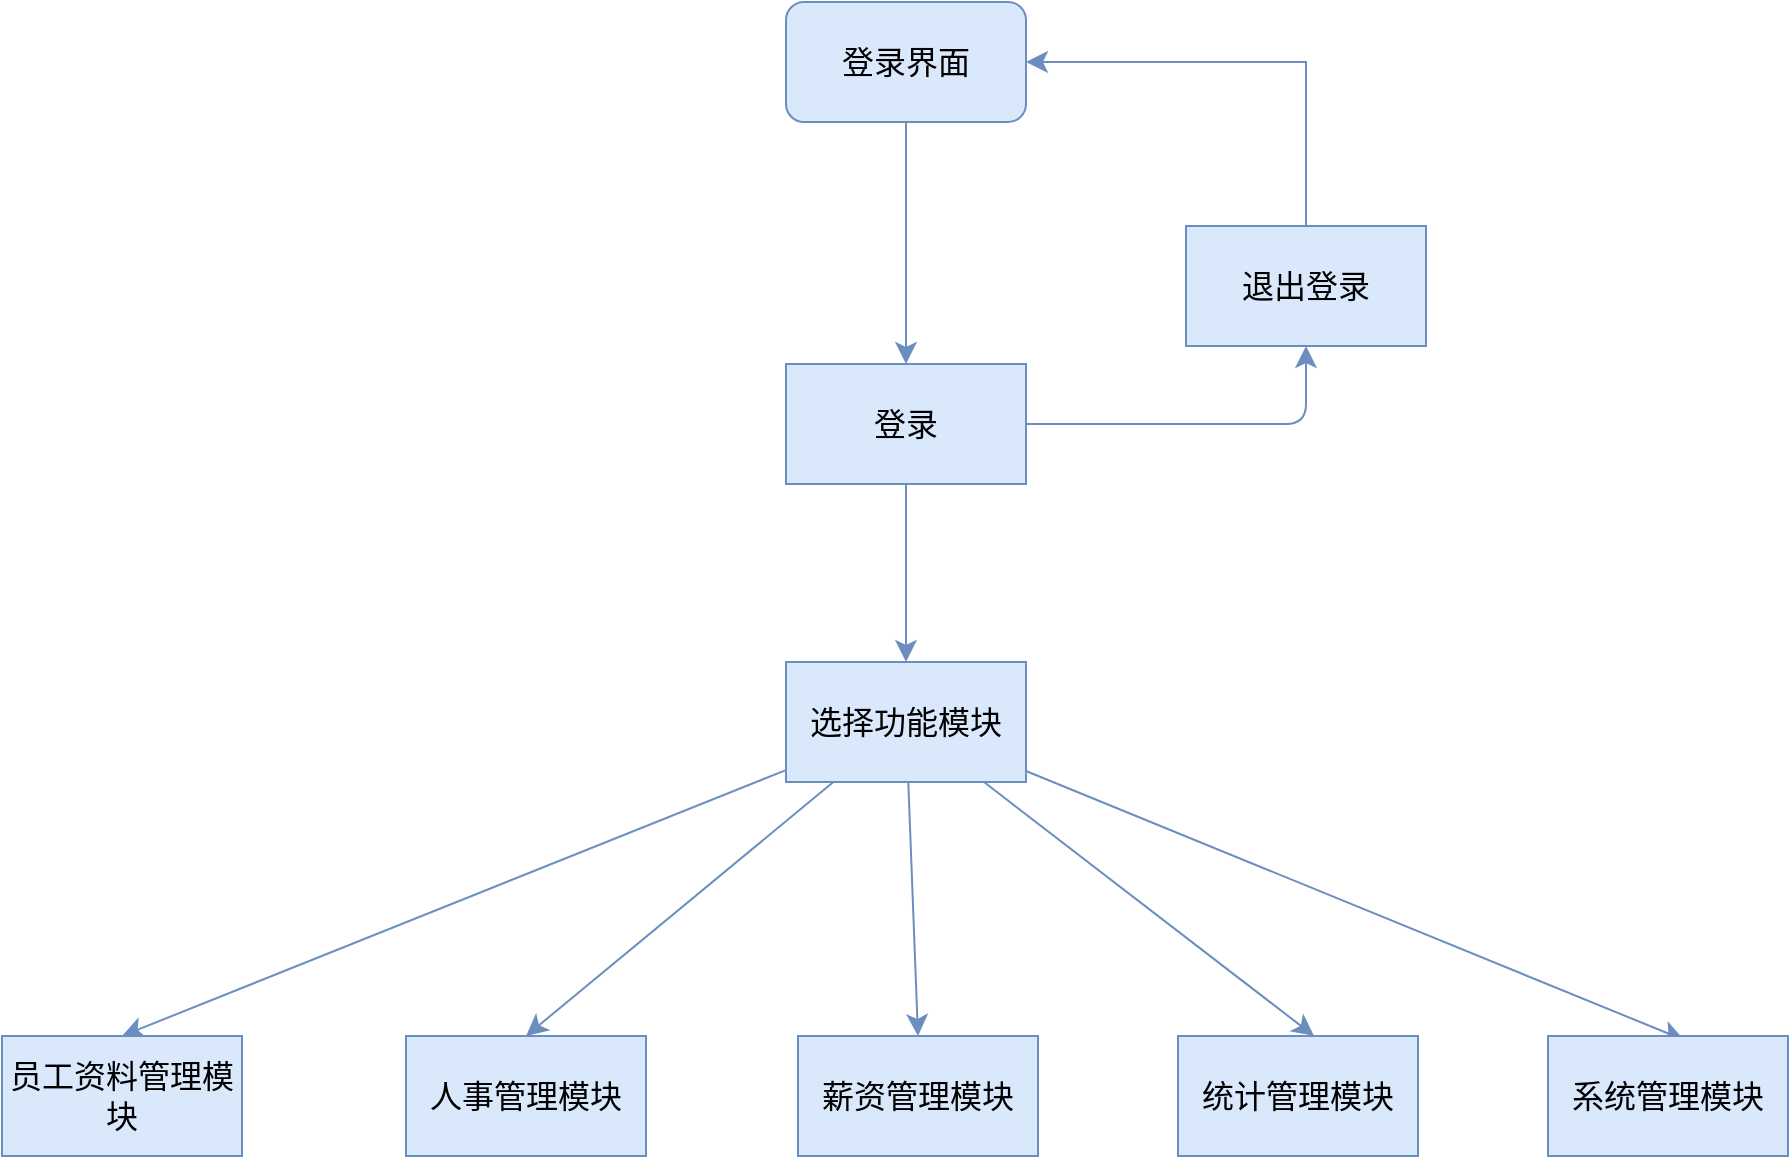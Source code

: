 <mxfile version="21.5.0" type="github">
  <diagram name="第 1 页" id="-HzKsZkmTxGfxk5T1sYI">
    <mxGraphModel dx="2874" dy="1556" grid="0" gridSize="10" guides="1" tooltips="1" connect="1" arrows="1" fold="1" page="0" pageScale="1" pageWidth="1169" pageHeight="827" math="0" shadow="0">
      <root>
        <mxCell id="0" />
        <mxCell id="1" parent="0" />
        <mxCell id="JRH7TbMGBQL19cqoVbQF-5" style="edgeStyle=none;curved=1;rounded=0;orthogonalLoop=1;jettySize=auto;html=1;fontSize=12;startSize=8;endSize=8;fillColor=#dae8fc;strokeColor=#6c8ebf;" edge="1" parent="1" source="JRH7TbMGBQL19cqoVbQF-2" target="JRH7TbMGBQL19cqoVbQF-3">
          <mxGeometry relative="1" as="geometry" />
        </mxCell>
        <mxCell id="JRH7TbMGBQL19cqoVbQF-2" value="登录界面" style="rounded=1;whiteSpace=wrap;html=1;fontSize=16;fillColor=#dae8fc;strokeColor=#6c8ebf;" vertex="1" parent="1">
          <mxGeometry x="-136" y="-280" width="120" height="60" as="geometry" />
        </mxCell>
        <mxCell id="JRH7TbMGBQL19cqoVbQF-6" style="edgeStyle=orthogonalEdgeStyle;orthogonalLoop=1;jettySize=auto;html=1;entryX=0.5;entryY=1;entryDx=0;entryDy=0;fontSize=12;startSize=8;endSize=8;strokeColor=#6c8ebf;fillColor=#dae8fc;" edge="1" parent="1" source="JRH7TbMGBQL19cqoVbQF-3" target="JRH7TbMGBQL19cqoVbQF-4">
          <mxGeometry relative="1" as="geometry" />
        </mxCell>
        <mxCell id="JRH7TbMGBQL19cqoVbQF-16" style="edgeStyle=none;curved=1;rounded=0;orthogonalLoop=1;jettySize=auto;html=1;exitX=0.5;exitY=1;exitDx=0;exitDy=0;entryX=0.5;entryY=0;entryDx=0;entryDy=0;fontSize=12;startSize=8;endSize=8;fillColor=#dae8fc;strokeColor=#6c8ebf;" edge="1" parent="1" source="JRH7TbMGBQL19cqoVbQF-3" target="JRH7TbMGBQL19cqoVbQF-10">
          <mxGeometry relative="1" as="geometry" />
        </mxCell>
        <mxCell id="JRH7TbMGBQL19cqoVbQF-3" value="登录" style="rounded=0;whiteSpace=wrap;html=1;fontSize=16;fillColor=#dae8fc;strokeColor=#6c8ebf;" vertex="1" parent="1">
          <mxGeometry x="-136" y="-99" width="120" height="60" as="geometry" />
        </mxCell>
        <mxCell id="JRH7TbMGBQL19cqoVbQF-7" style="edgeStyle=orthogonalEdgeStyle;rounded=0;orthogonalLoop=1;jettySize=auto;html=1;exitX=0.5;exitY=0;exitDx=0;exitDy=0;entryX=1;entryY=0.5;entryDx=0;entryDy=0;fontSize=12;startSize=8;endSize=8;fillColor=#dae8fc;strokeColor=#6c8ebf;" edge="1" parent="1" source="JRH7TbMGBQL19cqoVbQF-4" target="JRH7TbMGBQL19cqoVbQF-2">
          <mxGeometry relative="1" as="geometry" />
        </mxCell>
        <mxCell id="JRH7TbMGBQL19cqoVbQF-4" value="退出登录" style="rounded=0;whiteSpace=wrap;html=1;fontSize=16;fillColor=#dae8fc;strokeColor=#6c8ebf;" vertex="1" parent="1">
          <mxGeometry x="64" y="-168" width="120" height="60" as="geometry" />
        </mxCell>
        <mxCell id="JRH7TbMGBQL19cqoVbQF-18" style="edgeStyle=none;curved=1;rounded=0;orthogonalLoop=1;jettySize=auto;html=1;entryX=0.5;entryY=0;entryDx=0;entryDy=0;fontSize=12;startSize=8;endSize=8;fillColor=#dae8fc;strokeColor=#6c8ebf;" edge="1" parent="1" source="JRH7TbMGBQL19cqoVbQF-10" target="JRH7TbMGBQL19cqoVbQF-12">
          <mxGeometry relative="1" as="geometry" />
        </mxCell>
        <mxCell id="JRH7TbMGBQL19cqoVbQF-19" style="edgeStyle=none;curved=1;rounded=0;orthogonalLoop=1;jettySize=auto;html=1;entryX=0.5;entryY=0;entryDx=0;entryDy=0;fontSize=12;startSize=8;endSize=8;fillColor=#dae8fc;strokeColor=#6c8ebf;" edge="1" parent="1" source="JRH7TbMGBQL19cqoVbQF-10" target="JRH7TbMGBQL19cqoVbQF-11">
          <mxGeometry relative="1" as="geometry" />
        </mxCell>
        <mxCell id="JRH7TbMGBQL19cqoVbQF-20" style="edgeStyle=none;curved=1;rounded=0;orthogonalLoop=1;jettySize=auto;html=1;entryX=0.5;entryY=0;entryDx=0;entryDy=0;fontSize=12;startSize=8;endSize=8;fillColor=#dae8fc;strokeColor=#6c8ebf;" edge="1" parent="1" source="JRH7TbMGBQL19cqoVbQF-10" target="JRH7TbMGBQL19cqoVbQF-13">
          <mxGeometry relative="1" as="geometry" />
        </mxCell>
        <mxCell id="JRH7TbMGBQL19cqoVbQF-21" style="edgeStyle=none;curved=1;rounded=0;orthogonalLoop=1;jettySize=auto;html=1;entryX=0.567;entryY=0;entryDx=0;entryDy=0;entryPerimeter=0;fontSize=12;startSize=8;endSize=8;fillColor=#dae8fc;strokeColor=#6c8ebf;" edge="1" parent="1" source="JRH7TbMGBQL19cqoVbQF-10" target="JRH7TbMGBQL19cqoVbQF-14">
          <mxGeometry relative="1" as="geometry" />
        </mxCell>
        <mxCell id="JRH7TbMGBQL19cqoVbQF-22" style="edgeStyle=none;curved=1;rounded=0;orthogonalLoop=1;jettySize=auto;html=1;entryX=0.567;entryY=0.033;entryDx=0;entryDy=0;entryPerimeter=0;fontSize=12;startSize=8;endSize=8;fillColor=#dae8fc;strokeColor=#6c8ebf;" edge="1" parent="1" source="JRH7TbMGBQL19cqoVbQF-10" target="JRH7TbMGBQL19cqoVbQF-15">
          <mxGeometry relative="1" as="geometry" />
        </mxCell>
        <mxCell id="JRH7TbMGBQL19cqoVbQF-10" value="选择功能模块" style="rounded=0;whiteSpace=wrap;html=1;fontSize=16;fillColor=#dae8fc;strokeColor=#6c8ebf;" vertex="1" parent="1">
          <mxGeometry x="-136" y="50" width="120" height="60" as="geometry" />
        </mxCell>
        <mxCell id="JRH7TbMGBQL19cqoVbQF-11" value="&lt;p&gt;&lt;font face=&quot;宋体&quot;&gt;员工资料管理模块&lt;/font&gt;&lt;/p&gt;" style="rounded=0;whiteSpace=wrap;html=1;fontSize=16;fillColor=#dae8fc;strokeColor=#6c8ebf;" vertex="1" parent="1">
          <mxGeometry x="-528" y="237" width="120" height="60" as="geometry" />
        </mxCell>
        <mxCell id="JRH7TbMGBQL19cqoVbQF-12" value="&lt;p&gt;&lt;font face=&quot;宋体&quot;&gt;人事管理模块&lt;/font&gt;&lt;/p&gt;" style="rounded=0;whiteSpace=wrap;html=1;fontSize=16;fillColor=#dae8fc;strokeColor=#6c8ebf;" vertex="1" parent="1">
          <mxGeometry x="-326" y="237" width="120" height="60" as="geometry" />
        </mxCell>
        <mxCell id="JRH7TbMGBQL19cqoVbQF-13" value="&lt;p&gt;&lt;font face=&quot;宋体&quot;&gt;薪资管理模块&lt;/font&gt;&lt;/p&gt;" style="rounded=0;whiteSpace=wrap;html=1;fontSize=16;fillColor=#dae8fc;strokeColor=#6c8ebf;" vertex="1" parent="1">
          <mxGeometry x="-130" y="237" width="120" height="60" as="geometry" />
        </mxCell>
        <mxCell id="JRH7TbMGBQL19cqoVbQF-14" value="&lt;p&gt;&lt;font face=&quot;宋体&quot;&gt;统计管理模块&lt;/font&gt;&lt;/p&gt;" style="rounded=0;whiteSpace=wrap;html=1;fontSize=16;fillColor=#dae8fc;strokeColor=#6c8ebf;" vertex="1" parent="1">
          <mxGeometry x="60" y="237" width="120" height="60" as="geometry" />
        </mxCell>
        <mxCell id="JRH7TbMGBQL19cqoVbQF-15" value="&lt;p&gt;&lt;font face=&quot;宋体&quot;&gt;系统管理模块&lt;/font&gt;&lt;/p&gt;" style="rounded=0;whiteSpace=wrap;html=1;fontSize=16;fillColor=#dae8fc;strokeColor=#6c8ebf;" vertex="1" parent="1">
          <mxGeometry x="245" y="237" width="120" height="60" as="geometry" />
        </mxCell>
      </root>
    </mxGraphModel>
  </diagram>
</mxfile>

